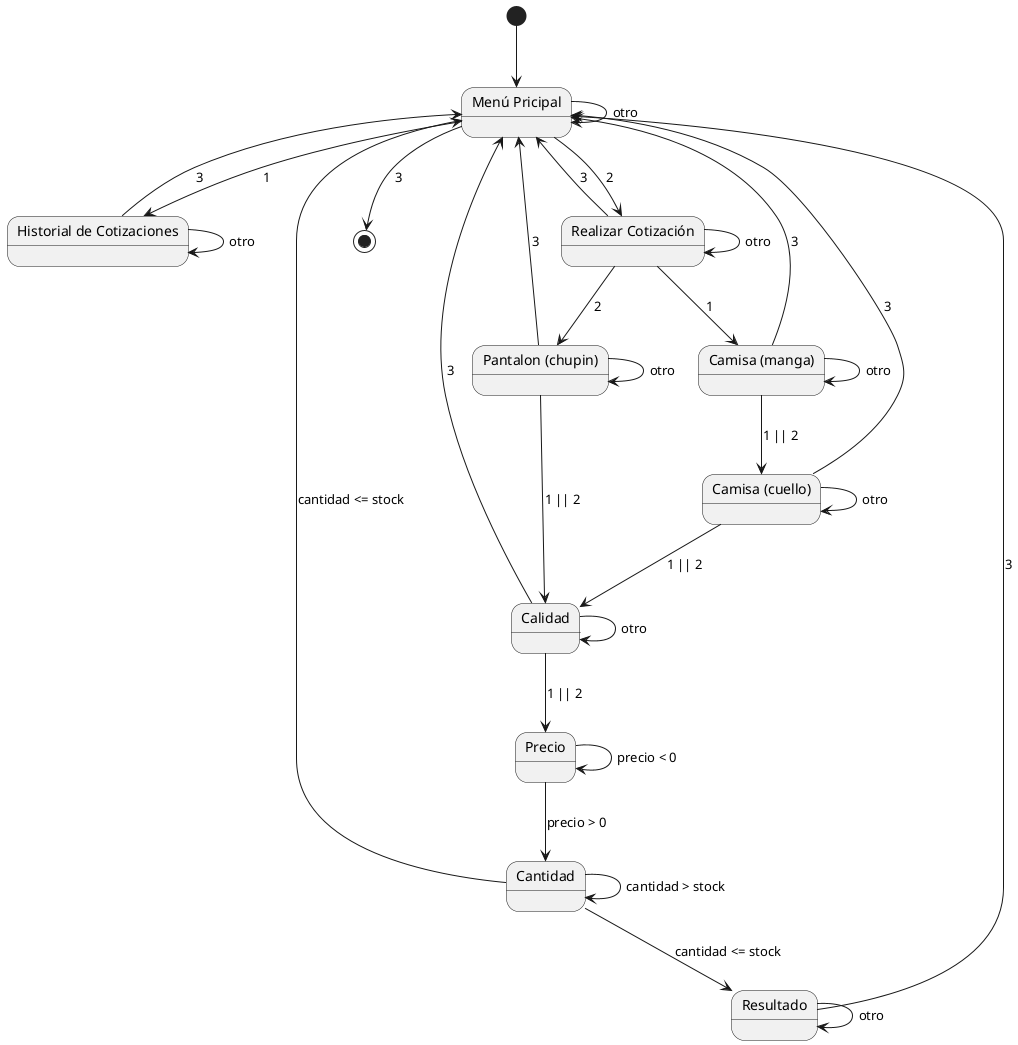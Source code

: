 @startuml stateDiagram

state "Menú Pricipal" as main

state "Historial de Cotizaciones" as hist

state "Realizar Cotización" as cot

state "Camisa (manga)" as camMan

state "Camisa (cuello)" as camCue

state "Pantalon (chupin)" as pantChup

state "Calidad" as cal

state "Precio" as precio

state "Cantidad" as cant

state "Resultado" as res

[*] --> main
main --> hist : 1
main --> cot : 2
main --> [*] : 3
main --> main : otro
hist --> main : 3
hist --> hist : otro
cot --> camMan : 1
cot --> pantChup : 2
cot --> main : 3
cot --> cot : otro
camMan --> camCue : 1 || 2
camMan --> main : 3
camMan --> camMan : otro
camCue --> cal : 1 || 2
camCue --> main : 3
camCue --> camCue : otro
pantChup --> cal : 1 || 2
pantChup --> main : 3
pantChup --> pantChup : otro
cal --> precio : 1 || 2
cal --> main : 3
cal --> cal : otro
precio --> cant : precio > 0
precio --> precio : precio < 0
cant --> cant : cantidad > stock
cant --> res : cantidad <= stock
cant --> main : cantidad <= stock
res --> main : 3
res --> res : otro
@enduml

